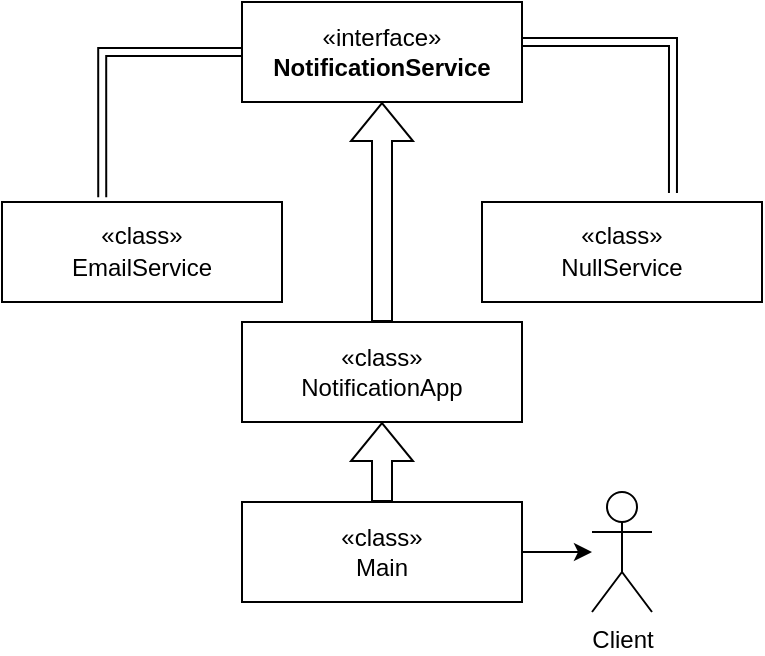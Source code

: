 <mxfile version="21.3.3" type="device">
  <diagram id="lATq3uw4ukvQBHr5lGAI" name="Página-1">
    <mxGraphModel dx="778" dy="342" grid="1" gridSize="10" guides="1" tooltips="1" connect="1" arrows="1" fold="1" page="1" pageScale="1" pageWidth="827" pageHeight="1169" math="0" shadow="0">
      <root>
        <mxCell id="0" />
        <mxCell id="1" parent="0" />
        <mxCell id="v2mTYbnNO4FGRpt6A_CR-4" style="edgeStyle=orthogonalEdgeStyle;rounded=0;orthogonalLoop=1;jettySize=auto;html=1;entryX=0.682;entryY=-0.089;entryDx=0;entryDy=0;entryPerimeter=0;shape=link;" edge="1" parent="1" source="v2mTYbnNO4FGRpt6A_CR-1" target="v2mTYbnNO4FGRpt6A_CR-2">
          <mxGeometry relative="1" as="geometry">
            <Array as="points">
              <mxPoint x="466" y="30" />
            </Array>
          </mxGeometry>
        </mxCell>
        <mxCell id="v2mTYbnNO4FGRpt6A_CR-5" style="edgeStyle=orthogonalEdgeStyle;rounded=0;orthogonalLoop=1;jettySize=auto;html=1;entryX=0.358;entryY=-0.047;entryDx=0;entryDy=0;entryPerimeter=0;shape=link;" edge="1" parent="1" source="v2mTYbnNO4FGRpt6A_CR-1" target="v2mTYbnNO4FGRpt6A_CR-3">
          <mxGeometry relative="1" as="geometry">
            <Array as="points">
              <mxPoint x="180" y="35" />
            </Array>
          </mxGeometry>
        </mxCell>
        <mxCell id="v2mTYbnNO4FGRpt6A_CR-1" value="«interface»&lt;br&gt;&lt;b style=&quot;background-color: initial;&quot;&gt;NotificationService&lt;/b&gt;" style="html=1;whiteSpace=wrap;" vertex="1" parent="1">
          <mxGeometry x="250" y="10" width="140" height="50" as="geometry" />
        </mxCell>
        <mxCell id="v2mTYbnNO4FGRpt6A_CR-2" value="«class»&lt;br&gt;NullService&lt;span style=&quot;color: rgb(255, 255, 255); font-family: &amp;quot;Söhne Mono&amp;quot;, Monaco, &amp;quot;Andale Mono&amp;quot;, &amp;quot;Ubuntu Mono&amp;quot;, monospace; font-size: 14px; text-align: left; background-color: rgb(0, 0, 0);&quot;&gt; &lt;/span&gt;" style="html=1;whiteSpace=wrap;" vertex="1" parent="1">
          <mxGeometry x="370" y="110" width="140" height="50" as="geometry" />
        </mxCell>
        <mxCell id="v2mTYbnNO4FGRpt6A_CR-3" value="«class»&lt;br&gt;EmailService&lt;span style=&quot;color: rgb(255, 255, 255); font-family: &amp;quot;Söhne Mono&amp;quot;, Monaco, &amp;quot;Andale Mono&amp;quot;, &amp;quot;Ubuntu Mono&amp;quot;, monospace; font-size: 14px; text-align: left; background-color: rgb(0, 0, 0);&quot;&gt; &lt;/span&gt;" style="html=1;whiteSpace=wrap;" vertex="1" parent="1">
          <mxGeometry x="130" y="110" width="140" height="50" as="geometry" />
        </mxCell>
        <mxCell id="v2mTYbnNO4FGRpt6A_CR-7" style="edgeStyle=orthogonalEdgeStyle;rounded=0;orthogonalLoop=1;jettySize=auto;html=1;entryX=0.5;entryY=1;entryDx=0;entryDy=0;shape=flexArrow;" edge="1" parent="1" source="v2mTYbnNO4FGRpt6A_CR-6" target="v2mTYbnNO4FGRpt6A_CR-1">
          <mxGeometry relative="1" as="geometry" />
        </mxCell>
        <mxCell id="v2mTYbnNO4FGRpt6A_CR-6" value="«class»&lt;br&gt;NotificationApp" style="html=1;whiteSpace=wrap;" vertex="1" parent="1">
          <mxGeometry x="250" y="170" width="140" height="50" as="geometry" />
        </mxCell>
        <mxCell id="v2mTYbnNO4FGRpt6A_CR-9" style="edgeStyle=orthogonalEdgeStyle;rounded=0;orthogonalLoop=1;jettySize=auto;html=1;entryX=0.5;entryY=1;entryDx=0;entryDy=0;shape=flexArrow;" edge="1" parent="1" source="v2mTYbnNO4FGRpt6A_CR-8" target="v2mTYbnNO4FGRpt6A_CR-6">
          <mxGeometry relative="1" as="geometry" />
        </mxCell>
        <mxCell id="v2mTYbnNO4FGRpt6A_CR-10" style="edgeStyle=orthogonalEdgeStyle;rounded=0;orthogonalLoop=1;jettySize=auto;html=1;" edge="1" parent="1" source="v2mTYbnNO4FGRpt6A_CR-8" target="v2mTYbnNO4FGRpt6A_CR-11">
          <mxGeometry relative="1" as="geometry">
            <mxPoint x="440" y="285" as="targetPoint" />
          </mxGeometry>
        </mxCell>
        <mxCell id="v2mTYbnNO4FGRpt6A_CR-8" value="«class»&lt;br&gt;Main" style="html=1;whiteSpace=wrap;" vertex="1" parent="1">
          <mxGeometry x="250" y="260" width="140" height="50" as="geometry" />
        </mxCell>
        <mxCell id="v2mTYbnNO4FGRpt6A_CR-11" value="Client" style="shape=umlActor;verticalLabelPosition=bottom;verticalAlign=top;html=1;" vertex="1" parent="1">
          <mxGeometry x="425" y="255" width="30" height="60" as="geometry" />
        </mxCell>
      </root>
    </mxGraphModel>
  </diagram>
</mxfile>
